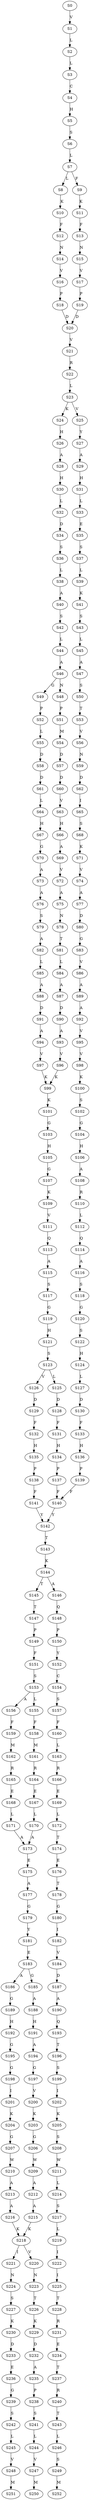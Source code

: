 strict digraph  {
	S0 -> S1 [ label = V ];
	S1 -> S2 [ label = L ];
	S2 -> S3 [ label = L ];
	S3 -> S4 [ label = C ];
	S4 -> S5 [ label = H ];
	S5 -> S6 [ label = S ];
	S6 -> S7 [ label = L ];
	S7 -> S8 [ label = L ];
	S7 -> S9 [ label = F ];
	S8 -> S10 [ label = K ];
	S9 -> S11 [ label = K ];
	S10 -> S12 [ label = F ];
	S11 -> S13 [ label = F ];
	S12 -> S14 [ label = N ];
	S13 -> S15 [ label = N ];
	S14 -> S16 [ label = V ];
	S15 -> S17 [ label = V ];
	S16 -> S18 [ label = P ];
	S17 -> S19 [ label = P ];
	S18 -> S20 [ label = D ];
	S19 -> S20 [ label = D ];
	S20 -> S21 [ label = V ];
	S21 -> S22 [ label = R ];
	S22 -> S23 [ label = L ];
	S23 -> S24 [ label = K ];
	S23 -> S25 [ label = V ];
	S24 -> S26 [ label = H ];
	S25 -> S27 [ label = Y ];
	S26 -> S28 [ label = A ];
	S27 -> S29 [ label = A ];
	S28 -> S30 [ label = H ];
	S29 -> S31 [ label = H ];
	S30 -> S32 [ label = L ];
	S31 -> S33 [ label = L ];
	S32 -> S34 [ label = D ];
	S33 -> S35 [ label = E ];
	S34 -> S36 [ label = S ];
	S35 -> S37 [ label = S ];
	S36 -> S38 [ label = L ];
	S37 -> S39 [ label = L ];
	S38 -> S40 [ label = A ];
	S39 -> S41 [ label = K ];
	S40 -> S42 [ label = S ];
	S41 -> S43 [ label = S ];
	S42 -> S44 [ label = L ];
	S43 -> S45 [ label = L ];
	S44 -> S46 [ label = A ];
	S45 -> S47 [ label = A ];
	S46 -> S48 [ label = N ];
	S46 -> S49 [ label = G ];
	S47 -> S50 [ label = S ];
	S48 -> S51 [ label = P ];
	S49 -> S52 [ label = P ];
	S50 -> S53 [ label = T ];
	S51 -> S54 [ label = M ];
	S52 -> S55 [ label = L ];
	S53 -> S56 [ label = V ];
	S54 -> S57 [ label = D ];
	S55 -> S58 [ label = D ];
	S56 -> S59 [ label = N ];
	S57 -> S60 [ label = D ];
	S58 -> S61 [ label = D ];
	S59 -> S62 [ label = D ];
	S60 -> S63 [ label = V ];
	S61 -> S64 [ label = L ];
	S62 -> S65 [ label = I ];
	S63 -> S66 [ label = H ];
	S64 -> S67 [ label = H ];
	S65 -> S68 [ label = S ];
	S66 -> S69 [ label = A ];
	S67 -> S70 [ label = G ];
	S68 -> S71 [ label = K ];
	S69 -> S72 [ label = V ];
	S70 -> S73 [ label = A ];
	S71 -> S74 [ label = V ];
	S72 -> S75 [ label = A ];
	S73 -> S76 [ label = A ];
	S74 -> S77 [ label = A ];
	S75 -> S78 [ label = N ];
	S76 -> S79 [ label = S ];
	S77 -> S80 [ label = D ];
	S78 -> S81 [ label = T ];
	S79 -> S82 [ label = A ];
	S80 -> S83 [ label = G ];
	S81 -> S84 [ label = L ];
	S82 -> S85 [ label = L ];
	S83 -> S86 [ label = V ];
	S84 -> S87 [ label = A ];
	S85 -> S88 [ label = A ];
	S86 -> S89 [ label = A ];
	S87 -> S90 [ label = D ];
	S88 -> S91 [ label = D ];
	S89 -> S92 [ label = A ];
	S90 -> S93 [ label = A ];
	S91 -> S94 [ label = A ];
	S92 -> S95 [ label = V ];
	S93 -> S96 [ label = V ];
	S94 -> S97 [ label = V ];
	S95 -> S98 [ label = V ];
	S96 -> S99 [ label = K ];
	S97 -> S99 [ label = K ];
	S98 -> S100 [ label = K ];
	S99 -> S101 [ label = K ];
	S100 -> S102 [ label = S ];
	S101 -> S103 [ label = G ];
	S102 -> S104 [ label = G ];
	S103 -> S105 [ label = H ];
	S104 -> S106 [ label = H ];
	S105 -> S107 [ label = G ];
	S106 -> S108 [ label = A ];
	S107 -> S109 [ label = K ];
	S108 -> S110 [ label = R ];
	S109 -> S111 [ label = V ];
	S110 -> S112 [ label = L ];
	S111 -> S113 [ label = Q ];
	S112 -> S114 [ label = Q ];
	S113 -> S115 [ label = A ];
	S114 -> S116 [ label = A ];
	S115 -> S117 [ label = S ];
	S116 -> S118 [ label = S ];
	S117 -> S119 [ label = G ];
	S118 -> S120 [ label = G ];
	S119 -> S121 [ label = H ];
	S120 -> S122 [ label = S ];
	S121 -> S123 [ label = S ];
	S122 -> S124 [ label = H ];
	S123 -> S125 [ label = L ];
	S123 -> S126 [ label = V ];
	S124 -> S127 [ label = L ];
	S125 -> S128 [ label = D ];
	S126 -> S129 [ label = D ];
	S127 -> S130 [ label = D ];
	S128 -> S131 [ label = F ];
	S129 -> S132 [ label = F ];
	S130 -> S133 [ label = F ];
	S131 -> S134 [ label = H ];
	S132 -> S135 [ label = H ];
	S133 -> S136 [ label = H ];
	S134 -> S137 [ label = P ];
	S135 -> S138 [ label = P ];
	S136 -> S139 [ label = P ];
	S137 -> S140 [ label = F ];
	S138 -> S141 [ label = F ];
	S139 -> S140 [ label = F ];
	S140 -> S142 [ label = Y ];
	S141 -> S142 [ label = Y ];
	S142 -> S143 [ label = T ];
	S143 -> S144 [ label = K ];
	S144 -> S145 [ label = T ];
	S144 -> S146 [ label = A ];
	S145 -> S147 [ label = T ];
	S146 -> S148 [ label = Q ];
	S147 -> S149 [ label = P ];
	S148 -> S150 [ label = P ];
	S149 -> S151 [ label = F ];
	S150 -> S152 [ label = Y ];
	S151 -> S153 [ label = S ];
	S152 -> S154 [ label = C ];
	S153 -> S155 [ label = L ];
	S153 -> S156 [ label = A ];
	S154 -> S157 [ label = S ];
	S155 -> S158 [ label = F ];
	S156 -> S159 [ label = F ];
	S157 -> S160 [ label = F ];
	S158 -> S161 [ label = M ];
	S159 -> S162 [ label = M ];
	S160 -> S163 [ label = L ];
	S161 -> S164 [ label = R ];
	S162 -> S165 [ label = R ];
	S163 -> S166 [ label = R ];
	S164 -> S167 [ label = E ];
	S165 -> S168 [ label = E ];
	S166 -> S169 [ label = E ];
	S167 -> S170 [ label = L ];
	S168 -> S171 [ label = L ];
	S169 -> S172 [ label = L ];
	S170 -> S173 [ label = A ];
	S171 -> S173 [ label = A ];
	S172 -> S174 [ label = T ];
	S173 -> S175 [ label = E ];
	S174 -> S176 [ label = E ];
	S175 -> S177 [ label = A ];
	S176 -> S178 [ label = T ];
	S177 -> S179 [ label = G ];
	S178 -> S180 [ label = G ];
	S179 -> S181 [ label = Y ];
	S180 -> S182 [ label = I ];
	S181 -> S183 [ label = E ];
	S182 -> S184 [ label = V ];
	S183 -> S185 [ label = G ];
	S183 -> S186 [ label = A ];
	S184 -> S187 [ label = D ];
	S185 -> S188 [ label = A ];
	S186 -> S189 [ label = G ];
	S187 -> S190 [ label = A ];
	S188 -> S191 [ label = H ];
	S189 -> S192 [ label = H ];
	S190 -> S193 [ label = Q ];
	S191 -> S194 [ label = A ];
	S192 -> S195 [ label = G ];
	S193 -> S196 [ label = T ];
	S194 -> S197 [ label = G ];
	S195 -> S198 [ label = G ];
	S196 -> S199 [ label = S ];
	S197 -> S200 [ label = V ];
	S198 -> S201 [ label = I ];
	S199 -> S202 [ label = I ];
	S200 -> S203 [ label = K ];
	S201 -> S204 [ label = K ];
	S202 -> S205 [ label = K ];
	S203 -> S206 [ label = G ];
	S204 -> S207 [ label = G ];
	S205 -> S208 [ label = S ];
	S206 -> S209 [ label = W ];
	S207 -> S210 [ label = W ];
	S208 -> S211 [ label = W ];
	S209 -> S212 [ label = A ];
	S210 -> S213 [ label = A ];
	S211 -> S214 [ label = L ];
	S212 -> S215 [ label = A ];
	S213 -> S216 [ label = A ];
	S214 -> S217 [ label = S ];
	S215 -> S218 [ label = K ];
	S216 -> S218 [ label = K ];
	S217 -> S219 [ label = L ];
	S218 -> S220 [ label = V ];
	S218 -> S221 [ label = I ];
	S219 -> S222 [ label = I ];
	S220 -> S223 [ label = N ];
	S221 -> S224 [ label = N ];
	S222 -> S225 [ label = I ];
	S223 -> S226 [ label = T ];
	S224 -> S227 [ label = S ];
	S225 -> S228 [ label = T ];
	S226 -> S229 [ label = K ];
	S227 -> S230 [ label = K ];
	S228 -> S231 [ label = R ];
	S229 -> S232 [ label = D ];
	S230 -> S233 [ label = D ];
	S231 -> S234 [ label = E ];
	S232 -> S235 [ label = A ];
	S233 -> S236 [ label = E ];
	S234 -> S237 [ label = T ];
	S235 -> S238 [ label = P ];
	S236 -> S239 [ label = G ];
	S237 -> S240 [ label = R ];
	S238 -> S241 [ label = S ];
	S239 -> S242 [ label = S ];
	S240 -> S243 [ label = T ];
	S241 -> S244 [ label = L ];
	S242 -> S245 [ label = L ];
	S243 -> S246 [ label = L ];
	S244 -> S247 [ label = V ];
	S245 -> S248 [ label = V ];
	S246 -> S249 [ label = S ];
	S247 -> S250 [ label = M ];
	S248 -> S251 [ label = M ];
	S249 -> S252 [ label = M ];
}
